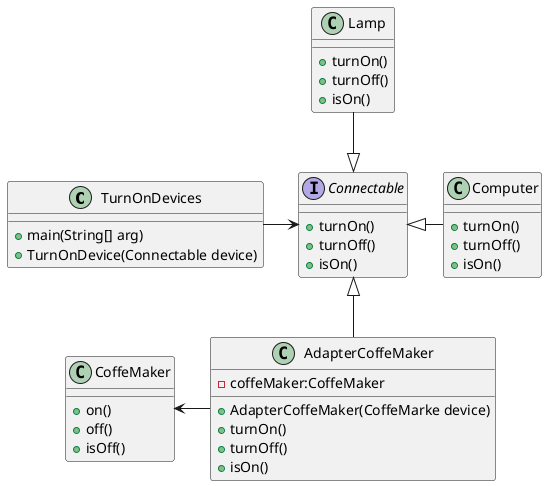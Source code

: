 @startuml "AdapterCoffeMaker"
class TurnOnDevices{
    +main(String[] arg)
    +TurnOnDevice(Connectable device)
}

interface Connectable{
    +turnOn()
    +turnOff()
    +isOn()

}

class Lamp{
    +turnOn()
    +turnOff()
    +isOn()
}

class Computer{
    +turnOn()
    +turnOff()
    +isOn()
}

class AdapterCoffeMaker{
    -coffeMaker:CoffeMaker
    +AdapterCoffeMaker(CoffeMarke device)
    +turnOn()
    +turnOff()
    +isOn()
}

class CoffeMaker{
    
    +on()
    +off()
    +isOff()
}

TurnOnDevices -r--> Connectable
Connectable <|--u Lamp
Connectable <|-- AdapterCoffeMaker
Connectable <|--r Computer
AdapterCoffeMaker -l--> CoffeMaker
@enduml